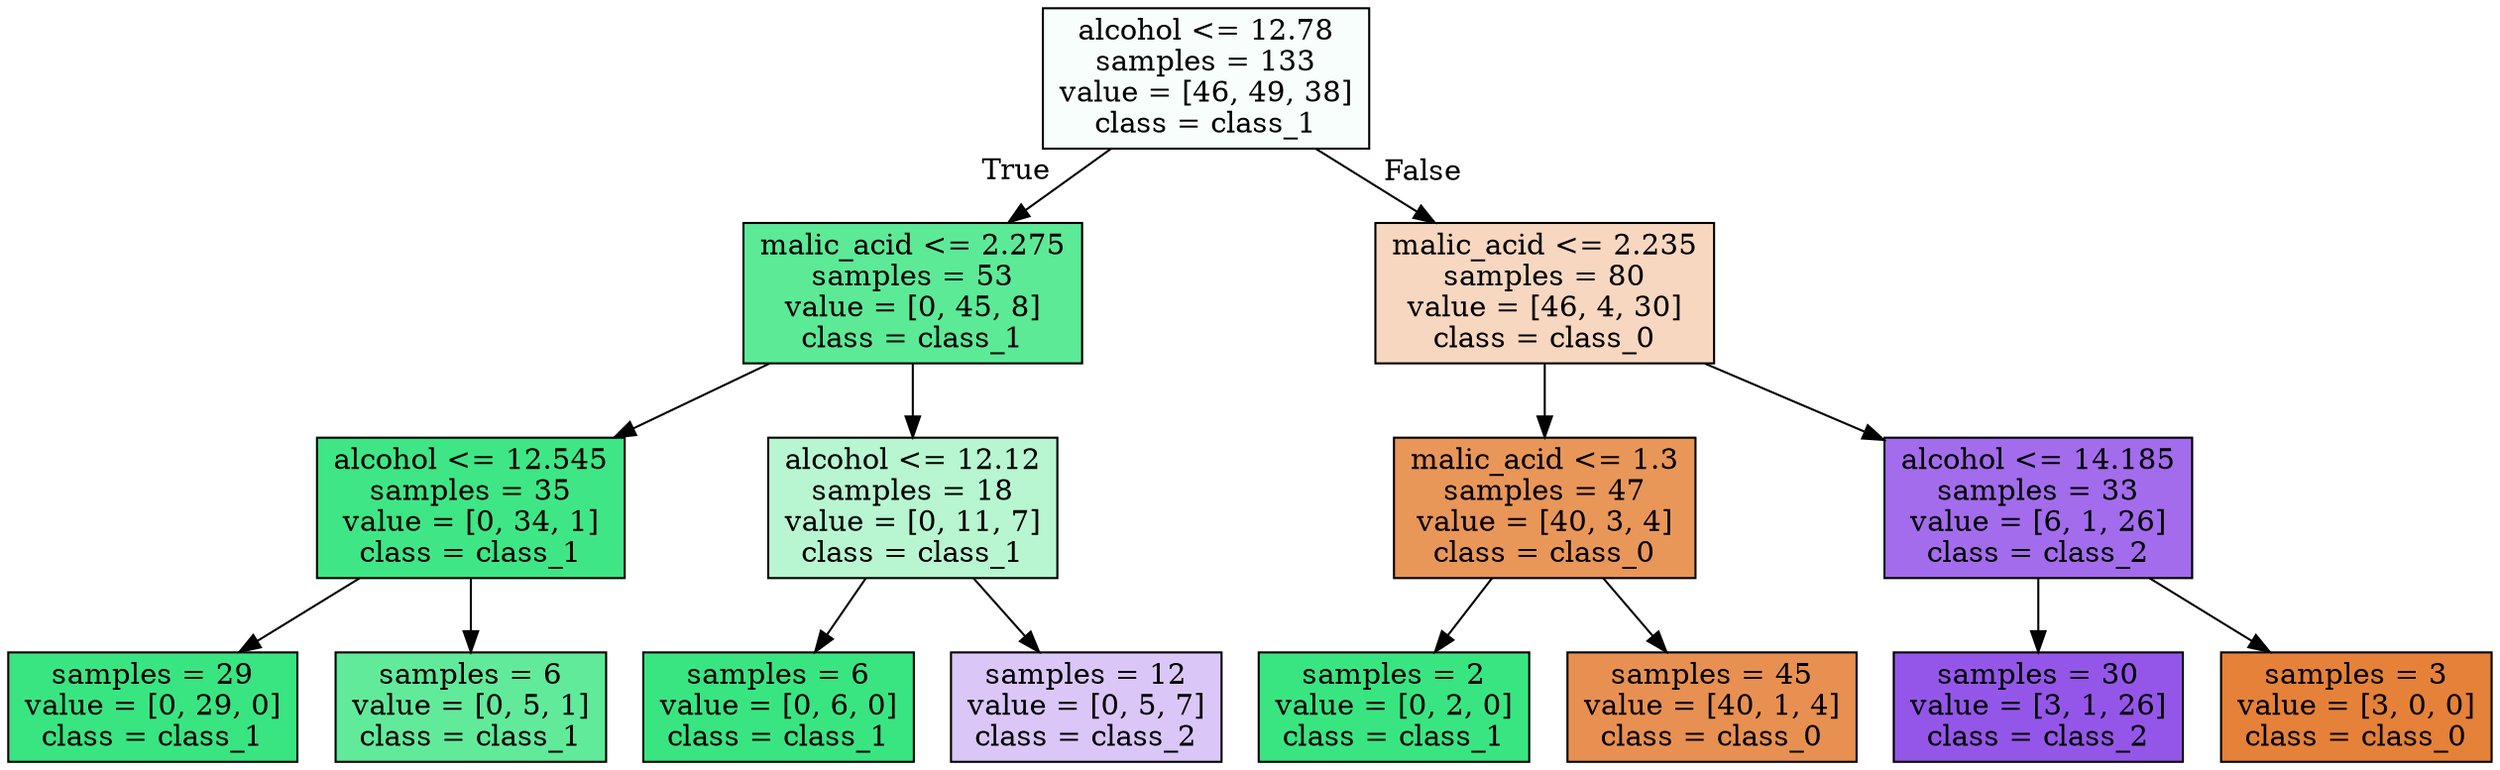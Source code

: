 digraph Tree {
node [shape=box, style="filled", color="black"] ;
0 [label="alcohol <= 12.78\nsamples = 133\nvalue = [46, 49, 38]\nclass = class_1", fillcolor="#f8fefb"] ;
1 [label="malic_acid <= 2.275\nsamples = 53\nvalue = [0, 45, 8]\nclass = class_1", fillcolor="#5cea97"] ;
0 -> 1 [labeldistance=2.5, labelangle=45, headlabel="True"] ;
2 [label="alcohol <= 12.545\nsamples = 35\nvalue = [0, 34, 1]\nclass = class_1", fillcolor="#3fe685"] ;
1 -> 2 ;
3 [label="samples = 29\nvalue = [0, 29, 0]\nclass = class_1", fillcolor="#39e581"] ;
2 -> 3 ;
4 [label="samples = 6\nvalue = [0, 5, 1]\nclass = class_1", fillcolor="#61ea9a"] ;
2 -> 4 ;
5 [label="alcohol <= 12.12\nsamples = 18\nvalue = [0, 11, 7]\nclass = class_1", fillcolor="#b7f6d1"] ;
1 -> 5 ;
6 [label="samples = 6\nvalue = [0, 6, 0]\nclass = class_1", fillcolor="#39e581"] ;
5 -> 6 ;
7 [label="samples = 12\nvalue = [0, 5, 7]\nclass = class_2", fillcolor="#dbc6f8"] ;
5 -> 7 ;
8 [label="malic_acid <= 2.235\nsamples = 80\nvalue = [46, 4, 30]\nclass = class_0", fillcolor="#f7d7c0"] ;
0 -> 8 [labeldistance=2.5, labelangle=-45, headlabel="False"] ;
9 [label="malic_acid <= 1.3\nsamples = 47\nvalue = [40, 3, 4]\nclass = class_0", fillcolor="#e99659"] ;
8 -> 9 ;
10 [label="samples = 2\nvalue = [0, 2, 0]\nclass = class_1", fillcolor="#39e581"] ;
9 -> 10 ;
11 [label="samples = 45\nvalue = [40, 1, 4]\nclass = class_0", fillcolor="#e89051"] ;
9 -> 11 ;
12 [label="alcohol <= 14.185\nsamples = 33\nvalue = [6, 1, 26]\nclass = class_2", fillcolor="#a26cec"] ;
8 -> 12 ;
13 [label="samples = 30\nvalue = [3, 1, 26]\nclass = class_2", fillcolor="#9456e9"] ;
12 -> 13 ;
14 [label="samples = 3\nvalue = [3, 0, 0]\nclass = class_0", fillcolor="#e58139"] ;
12 -> 14 ;
}